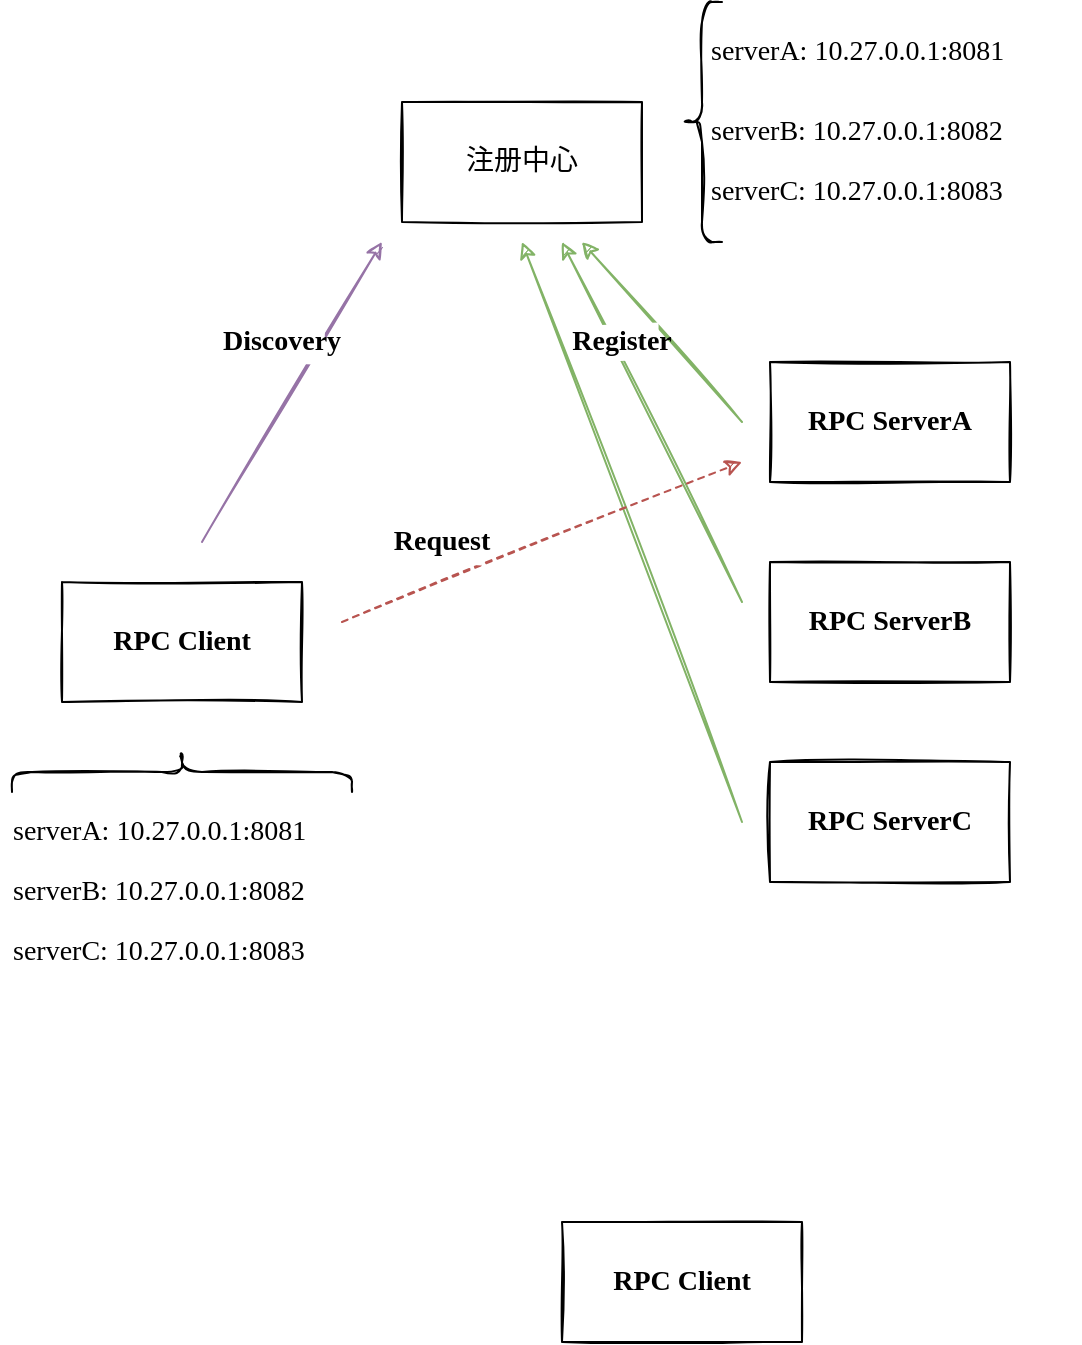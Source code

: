 <mxfile version="21.1.2" type="device" pages="4">
  <diagram id="s5wTTWJLYitXA7IbNfYk" name="一致性Hash算法">
    <mxGraphModel dx="1436" dy="1014" grid="1" gridSize="10" guides="1" tooltips="1" connect="1" arrows="1" fold="1" page="0" pageScale="1" pageWidth="827" pageHeight="1169" math="0" shadow="0">
      <root>
        <mxCell id="0" />
        <mxCell id="1" parent="0" />
        <mxCell id="4TPHWu0XupJq2mssM0uk-2" value="RPC Client" style="rounded=0;whiteSpace=wrap;html=1;sketch=1;fillColor=none;fontSize=14;fontStyle=1;fontFamily=Comic Sans MS;" parent="1" vertex="1">
          <mxGeometry y="280" width="120" height="60" as="geometry" />
        </mxCell>
        <mxCell id="4TPHWu0XupJq2mssM0uk-3" value="RPC ServerA" style="rounded=0;whiteSpace=wrap;html=1;sketch=1;fillColor=none;fontSize=14;fontStyle=1;fontFamily=Comic Sans MS;" parent="1" vertex="1">
          <mxGeometry x="354" y="170" width="120" height="60" as="geometry" />
        </mxCell>
        <mxCell id="4TPHWu0XupJq2mssM0uk-4" value="RPC ServerB" style="rounded=0;whiteSpace=wrap;html=1;sketch=1;fillColor=none;fontSize=14;fontStyle=1;fontFamily=Comic Sans MS;" parent="1" vertex="1">
          <mxGeometry x="354" y="270" width="120" height="60" as="geometry" />
        </mxCell>
        <mxCell id="4TPHWu0XupJq2mssM0uk-5" value="RPC ServerC" style="rounded=0;whiteSpace=wrap;html=1;sketch=1;fillColor=none;fontSize=14;fontStyle=1;fontFamily=Comic Sans MS;" parent="1" vertex="1">
          <mxGeometry x="354" y="370" width="120" height="60" as="geometry" />
        </mxCell>
        <mxCell id="4TPHWu0XupJq2mssM0uk-6" value="RPC Client" style="rounded=0;whiteSpace=wrap;html=1;sketch=1;fillColor=none;fontSize=14;fontStyle=1;fontFamily=Comic Sans MS;" parent="1" vertex="1">
          <mxGeometry x="250" y="600" width="120" height="60" as="geometry" />
        </mxCell>
        <mxCell id="4TPHWu0XupJq2mssM0uk-7" value="注册中心" style="rounded=0;whiteSpace=wrap;html=1;sketch=1;fontFamily=Comic Sans MS;fontSize=14;fillColor=none;" parent="1" vertex="1">
          <mxGeometry x="170" y="40" width="120" height="60" as="geometry" />
        </mxCell>
        <mxCell id="4TPHWu0XupJq2mssM0uk-8" value="" style="endArrow=classic;html=1;fontFamily=Comic Sans MS;fontSize=14;sketch=1;fillColor=#d5e8d4;strokeColor=#82b366;" parent="1" edge="1">
          <mxGeometry width="50" height="50" relative="1" as="geometry">
            <mxPoint x="340" y="200" as="sourcePoint" />
            <mxPoint x="260" y="110" as="targetPoint" />
          </mxGeometry>
        </mxCell>
        <mxCell id="4TPHWu0XupJq2mssM0uk-9" value="" style="endArrow=classic;html=1;fontFamily=Comic Sans MS;fontSize=14;sketch=1;fillColor=#d5e8d4;strokeColor=#82b366;" parent="1" edge="1">
          <mxGeometry width="50" height="50" relative="1" as="geometry">
            <mxPoint x="340" y="290" as="sourcePoint" />
            <mxPoint x="250" y="110" as="targetPoint" />
          </mxGeometry>
        </mxCell>
        <mxCell id="4TPHWu0XupJq2mssM0uk-10" value="" style="endArrow=classic;html=1;fontFamily=Comic Sans MS;fontSize=14;sketch=1;fillColor=#d5e8d4;strokeColor=#82b366;" parent="1" edge="1">
          <mxGeometry width="50" height="50" relative="1" as="geometry">
            <mxPoint x="340" y="400" as="sourcePoint" />
            <mxPoint x="230" y="110" as="targetPoint" />
          </mxGeometry>
        </mxCell>
        <mxCell id="4TPHWu0XupJq2mssM0uk-13" value="Register" style="text;html=1;strokeColor=none;align=center;verticalAlign=middle;whiteSpace=wrap;rounded=0;sketch=1;fontFamily=Comic Sans MS;fontSize=14;fontStyle=1;fillColor=#ffffff;" parent="1" vertex="1">
          <mxGeometry x="260" y="150" width="40" height="20" as="geometry" />
        </mxCell>
        <mxCell id="4TPHWu0XupJq2mssM0uk-15" value="" style="shape=curlyBracket;whiteSpace=wrap;html=1;rounded=1;sketch=1;fontFamily=Comic Sans MS;fontSize=14;fillColor=#ffffff;" parent="1" vertex="1">
          <mxGeometry x="310" y="-10" width="20" height="120" as="geometry" />
        </mxCell>
        <mxCell id="4TPHWu0XupJq2mssM0uk-16" value="&amp;nbsp;serverA: 10.27.0.0.1:8081" style="text;html=1;align=left;verticalAlign=top;resizable=0;points=[];autosize=1;strokeColor=none;fontSize=14;fontFamily=Comic Sans MS;sketch=1;" parent="1" vertex="1">
          <mxGeometry x="319" width="190" height="20" as="geometry" />
        </mxCell>
        <mxCell id="4TPHWu0XupJq2mssM0uk-17" value="&amp;nbsp;serverB: 10.27.0.0.1:8082" style="text;html=1;align=left;verticalAlign=top;resizable=0;points=[];autosize=1;strokeColor=none;fontSize=14;fontFamily=Comic Sans MS;sketch=1;" parent="1" vertex="1">
          <mxGeometry x="319" y="40" width="190" height="20" as="geometry" />
        </mxCell>
        <mxCell id="4TPHWu0XupJq2mssM0uk-18" value="&amp;nbsp;serverC: 10.27.0.0.1:8083" style="text;html=1;align=left;verticalAlign=top;resizable=0;points=[];autosize=1;strokeColor=none;fontSize=14;fontFamily=Comic Sans MS;sketch=1;" parent="1" vertex="1">
          <mxGeometry x="319" y="70" width="190" height="20" as="geometry" />
        </mxCell>
        <mxCell id="4TPHWu0XupJq2mssM0uk-19" value="" style="endArrow=classic;html=1;fontFamily=Comic Sans MS;fontSize=14;fillColor=#e1d5e7;strokeColor=#9673a6;sketch=1;" parent="1" edge="1">
          <mxGeometry width="50" height="50" relative="1" as="geometry">
            <mxPoint x="70" y="260" as="sourcePoint" />
            <mxPoint x="160" y="110" as="targetPoint" />
          </mxGeometry>
        </mxCell>
        <mxCell id="4TPHWu0XupJq2mssM0uk-20" value="Discovery" style="text;html=1;strokeColor=none;align=center;verticalAlign=middle;whiteSpace=wrap;rounded=0;sketch=1;fontFamily=Comic Sans MS;fontSize=14;fontStyle=1;fillColor=#ffffff;" parent="1" vertex="1">
          <mxGeometry x="90" y="150" width="40" height="20" as="geometry" />
        </mxCell>
        <mxCell id="4TPHWu0XupJq2mssM0uk-23" value="" style="shape=curlyBracket;whiteSpace=wrap;html=1;rounded=1;sketch=1;fontFamily=Comic Sans MS;fontSize=14;fillColor=#ffffff;rotation=90;" parent="1" vertex="1">
          <mxGeometry x="50" y="290" width="20" height="170" as="geometry" />
        </mxCell>
        <mxCell id="4TPHWu0XupJq2mssM0uk-24" value="&amp;nbsp;serverA: 10.27.0.0.1:8081" style="text;html=1;align=left;verticalAlign=top;resizable=0;points=[];autosize=1;strokeColor=none;fontSize=14;fontFamily=Comic Sans MS;sketch=1;" parent="1" vertex="1">
          <mxGeometry x="-30.5" y="390" width="190" height="20" as="geometry" />
        </mxCell>
        <mxCell id="4TPHWu0XupJq2mssM0uk-25" value="&amp;nbsp;serverB: 10.27.0.0.1:8082" style="text;html=1;align=left;verticalAlign=top;resizable=0;points=[];autosize=1;strokeColor=none;fontSize=14;fontFamily=Comic Sans MS;sketch=1;" parent="1" vertex="1">
          <mxGeometry x="-30.5" y="420" width="190" height="20" as="geometry" />
        </mxCell>
        <mxCell id="4TPHWu0XupJq2mssM0uk-26" value="&amp;nbsp;serverC: 10.27.0.0.1:8083" style="text;html=1;align=left;verticalAlign=top;resizable=0;points=[];autosize=1;strokeColor=none;fontSize=14;fontFamily=Comic Sans MS;sketch=1;" parent="1" vertex="1">
          <mxGeometry x="-30.5" y="450" width="190" height="20" as="geometry" />
        </mxCell>
        <mxCell id="4TPHWu0XupJq2mssM0uk-27" value="" style="endArrow=classic;html=1;fontFamily=Comic Sans MS;fontSize=14;dashed=1;fillColor=#f8cecc;strokeColor=#b85450;sketch=1;" parent="1" edge="1">
          <mxGeometry width="50" height="50" relative="1" as="geometry">
            <mxPoint x="140" y="300" as="sourcePoint" />
            <mxPoint x="340" y="220" as="targetPoint" />
          </mxGeometry>
        </mxCell>
        <mxCell id="4TPHWu0XupJq2mssM0uk-28" value="Request" style="text;html=1;strokeColor=none;align=center;verticalAlign=middle;whiteSpace=wrap;rounded=0;sketch=1;fontFamily=Comic Sans MS;fontSize=14;fontStyle=1;fillColor=#ffffff;" parent="1" vertex="1">
          <mxGeometry x="170" y="250" width="40" height="20" as="geometry" />
        </mxCell>
      </root>
    </mxGraphModel>
  </diagram>
  <diagram id="Vm0BRrbrVbk9sqBfUkfK" name="回溯算法">
    <mxGraphModel dx="1754" dy="617" grid="1" gridSize="10" guides="1" tooltips="1" connect="1" arrows="1" fold="1" page="0" pageScale="1" pageWidth="827" pageHeight="1169" math="0" shadow="0">
      <root>
        <mxCell id="Fx8AcTWjBRjXCYZfyICd-0" />
        <mxCell id="Fx8AcTWjBRjXCYZfyICd-1" parent="Fx8AcTWjBRjXCYZfyICd-0" />
        <mxCell id="Fx8AcTWjBRjXCYZfyICd-2" value="在[1,2,3,4]中选出2个数" style="rounded=1;whiteSpace=wrap;html=1;fontFamily=Comic Sans MS;fillColor=#dae8fc;strokeColor=#6c8ebf;sketch=1;curveFitting=1;jiggle=2;" parent="Fx8AcTWjBRjXCYZfyICd-1" vertex="1">
          <mxGeometry x="250" y="60" width="180" height="50" as="geometry" />
        </mxCell>
        <mxCell id="Fx8AcTWjBRjXCYZfyICd-3" value="在[2,3,4]中选出1个数" style="rounded=1;whiteSpace=wrap;html=1;fontFamily=Comic Sans MS;fillColor=#dae8fc;strokeColor=#6c8ebf;sketch=1;curveFitting=1;jiggle=2;" parent="Fx8AcTWjBRjXCYZfyICd-1" vertex="1">
          <mxGeometry x="-40" y="210" width="160" height="40" as="geometry" />
        </mxCell>
        <mxCell id="Fx8AcTWjBRjXCYZfyICd-4" value="在[3,4]中选出1个数" style="rounded=1;whiteSpace=wrap;html=1;fontFamily=Comic Sans MS;fillColor=#dae8fc;strokeColor=#6c8ebf;sketch=1;curveFitting=1;jiggle=2;" parent="Fx8AcTWjBRjXCYZfyICd-1" vertex="1">
          <mxGeometry x="155" y="210" width="150" height="40" as="geometry" />
        </mxCell>
        <mxCell id="Fx8AcTWjBRjXCYZfyICd-5" value="在[4]中选出1个数" style="rounded=1;whiteSpace=wrap;html=1;fontFamily=Comic Sans MS;fillColor=#dae8fc;strokeColor=#6c8ebf;sketch=1;curveFitting=1;jiggle=2;" parent="Fx8AcTWjBRjXCYZfyICd-1" vertex="1">
          <mxGeometry x="340" y="210" width="150" height="40" as="geometry" />
        </mxCell>
        <mxCell id="Fx8AcTWjBRjXCYZfyICd-6" value="在[ ]中选出1个数" style="rounded=1;whiteSpace=wrap;html=1;fontFamily=Comic Sans MS;fillColor=#f8cecc;strokeColor=#b85450;sketch=1;curveFitting=1;jiggle=2;" parent="Fx8AcTWjBRjXCYZfyICd-1" vertex="1">
          <mxGeometry x="530" y="210" width="150" height="40" as="geometry" />
        </mxCell>
        <mxCell id="Fx8AcTWjBRjXCYZfyICd-7" value="" style="endArrow=classic;html=1;rounded=1;fontFamily=Comic Sans MS;sketch=1;curveFitting=1;jiggle=2;" parent="Fx8AcTWjBRjXCYZfyICd-1" edge="1">
          <mxGeometry width="50" height="50" relative="1" as="geometry">
            <mxPoint x="280" y="120" as="sourcePoint" />
            <mxPoint x="50" y="190" as="targetPoint" />
          </mxGeometry>
        </mxCell>
        <mxCell id="Fx8AcTWjBRjXCYZfyICd-12" value="&lt;font style=&quot;font-size: 13px&quot;&gt;选1&lt;/font&gt;" style="edgeLabel;html=1;align=center;verticalAlign=middle;resizable=0;points=[];fontFamily=Comic Sans MS;rounded=1;sketch=1;curveFitting=1;jiggle=2;" parent="Fx8AcTWjBRjXCYZfyICd-7" vertex="1" connectable="0">
          <mxGeometry x="-0.042" y="-3" relative="1" as="geometry">
            <mxPoint as="offset" />
          </mxGeometry>
        </mxCell>
        <mxCell id="Fx8AcTWjBRjXCYZfyICd-8" value="选2" style="endArrow=classic;html=1;rounded=1;fontFamily=Comic Sans MS;sketch=1;curveFitting=1;jiggle=2;" parent="Fx8AcTWjBRjXCYZfyICd-1" edge="1">
          <mxGeometry width="50" height="50" relative="1" as="geometry">
            <mxPoint x="310" y="120" as="sourcePoint" />
            <mxPoint x="230" y="190" as="targetPoint" />
          </mxGeometry>
        </mxCell>
        <mxCell id="Fx8AcTWjBRjXCYZfyICd-9" value="选3" style="endArrow=classic;html=1;rounded=1;fontFamily=Comic Sans MS;sketch=1;curveFitting=1;jiggle=2;" parent="Fx8AcTWjBRjXCYZfyICd-1" edge="1">
          <mxGeometry width="50" height="50" relative="1" as="geometry">
            <mxPoint x="340" y="120" as="sourcePoint" />
            <mxPoint x="400" y="190" as="targetPoint" />
          </mxGeometry>
        </mxCell>
        <mxCell id="Fx8AcTWjBRjXCYZfyICd-10" value="选4" style="endArrow=classic;html=1;rounded=1;fontFamily=Comic Sans MS;sketch=1;curveFitting=1;jiggle=2;" parent="Fx8AcTWjBRjXCYZfyICd-1" edge="1">
          <mxGeometry width="50" height="50" relative="1" as="geometry">
            <mxPoint x="400" y="120" as="sourcePoint" />
            <mxPoint x="600" y="190" as="targetPoint" />
          </mxGeometry>
        </mxCell>
        <mxCell id="8ze1uiLqLk5AAsLxPwFP-1" value="[1,2]" style="rounded=1;whiteSpace=wrap;html=1;fontFamily=Comic Sans MS;fillColor=#d5e8d4;strokeColor=#82b366;sketch=1;curveFitting=1;jiggle=2;" parent="Fx8AcTWjBRjXCYZfyICd-1" vertex="1">
          <mxGeometry x="-45" y="320" width="50" height="40" as="geometry" />
        </mxCell>
        <mxCell id="8ze1uiLqLk5AAsLxPwFP-2" value="[1,3]" style="rounded=1;whiteSpace=wrap;html=1;fontFamily=Comic Sans MS;fillColor=#d5e8d4;strokeColor=#82b366;sketch=1;curveFitting=1;jiggle=2;" parent="Fx8AcTWjBRjXCYZfyICd-1" vertex="1">
          <mxGeometry x="15" y="320" width="50" height="40" as="geometry" />
        </mxCell>
        <mxCell id="8ze1uiLqLk5AAsLxPwFP-3" value="[1,4]" style="rounded=1;whiteSpace=wrap;html=1;fontFamily=Comic Sans MS;fillColor=#d5e8d4;strokeColor=#82b366;sketch=1;curveFitting=1;jiggle=2;" parent="Fx8AcTWjBRjXCYZfyICd-1" vertex="1">
          <mxGeometry x="75" y="320" width="50" height="40" as="geometry" />
        </mxCell>
        <mxCell id="8ze1uiLqLk5AAsLxPwFP-5" value="[2,4]" style="rounded=1;whiteSpace=wrap;html=1;fontFamily=Comic Sans MS;fillColor=#d5e8d4;strokeColor=#82b366;sketch=1;curveFitting=1;jiggle=2;" parent="Fx8AcTWjBRjXCYZfyICd-1" vertex="1">
          <mxGeometry x="180" y="320" width="50" height="40" as="geometry" />
        </mxCell>
        <mxCell id="8ze1uiLqLk5AAsLxPwFP-6" value="[2,4]" style="rounded=1;whiteSpace=wrap;html=1;fontFamily=Comic Sans MS;fillColor=#d5e8d4;strokeColor=#82b366;sketch=1;curveFitting=1;jiggle=2;" parent="Fx8AcTWjBRjXCYZfyICd-1" vertex="1">
          <mxGeometry x="250" y="320" width="50" height="40" as="geometry" />
        </mxCell>
        <mxCell id="8ze1uiLqLk5AAsLxPwFP-7" value="[3,4]" style="rounded=1;whiteSpace=wrap;html=1;fontFamily=Comic Sans MS;fillColor=#d5e8d4;strokeColor=#82b366;sketch=1;curveFitting=1;jiggle=2;" parent="Fx8AcTWjBRjXCYZfyICd-1" vertex="1">
          <mxGeometry x="390" y="320" width="50" height="40" as="geometry" />
        </mxCell>
        <mxCell id="8ze1uiLqLk5AAsLxPwFP-9" value="选2" style="endArrow=classic;html=1;rounded=1;fontFamily=Comic Sans MS;sketch=1;curveFitting=1;jiggle=2;" parent="Fx8AcTWjBRjXCYZfyICd-1" edge="1">
          <mxGeometry width="50" height="50" relative="1" as="geometry">
            <mxPoint x="-10" y="257" as="sourcePoint" />
            <mxPoint x="-20" y="310" as="targetPoint" />
          </mxGeometry>
        </mxCell>
        <mxCell id="8ze1uiLqLk5AAsLxPwFP-10" value="" style="endArrow=classic;html=1;rounded=1;fontFamily=Comic Sans MS;sketch=1;curveFitting=1;jiggle=2;" parent="Fx8AcTWjBRjXCYZfyICd-1" edge="1">
          <mxGeometry width="50" height="50" relative="1" as="geometry">
            <mxPoint x="40" y="260" as="sourcePoint" />
            <mxPoint x="40" y="310" as="targetPoint" />
          </mxGeometry>
        </mxCell>
        <mxCell id="8ze1uiLqLk5AAsLxPwFP-15" value="选3" style="edgeLabel;html=1;align=center;verticalAlign=middle;resizable=0;points=[];fontFamily=Comic Sans MS;rounded=1;sketch=1;curveFitting=1;jiggle=2;" parent="8ze1uiLqLk5AAsLxPwFP-10" vertex="1" connectable="0">
          <mxGeometry x="-0.275" y="-4" relative="1" as="geometry">
            <mxPoint as="offset" />
          </mxGeometry>
        </mxCell>
        <mxCell id="8ze1uiLqLk5AAsLxPwFP-11" value="选4" style="endArrow=classic;html=1;rounded=1;fontFamily=Comic Sans MS;sketch=1;curveFitting=1;jiggle=2;" parent="Fx8AcTWjBRjXCYZfyICd-1" edge="1">
          <mxGeometry width="50" height="50" relative="1" as="geometry">
            <mxPoint x="90" y="260" as="sourcePoint" />
            <mxPoint x="100" y="310" as="targetPoint" />
          </mxGeometry>
        </mxCell>
        <mxCell id="8ze1uiLqLk5AAsLxPwFP-12" value="" style="endArrow=classic;html=1;rounded=1;fontFamily=Comic Sans MS;sketch=1;curveFitting=1;jiggle=2;" parent="Fx8AcTWjBRjXCYZfyICd-1" edge="1">
          <mxGeometry x="-1" y="160" width="50" height="50" relative="1" as="geometry">
            <mxPoint x="206.5" y="257" as="sourcePoint" />
            <mxPoint x="207" y="310" as="targetPoint" />
            <mxPoint as="offset" />
          </mxGeometry>
        </mxCell>
        <mxCell id="8ze1uiLqLk5AAsLxPwFP-17" value="选3" style="edgeLabel;html=1;align=center;verticalAlign=middle;resizable=0;points=[];fontFamily=Comic Sans MS;rounded=1;sketch=1;curveFitting=1;jiggle=2;" parent="8ze1uiLqLk5AAsLxPwFP-12" vertex="1" connectable="0">
          <mxGeometry x="-0.025" relative="1" as="geometry">
            <mxPoint as="offset" />
          </mxGeometry>
        </mxCell>
        <mxCell id="8ze1uiLqLk5AAsLxPwFP-13" value="" style="endArrow=classic;html=1;rounded=1;fontFamily=Comic Sans MS;sketch=1;curveFitting=1;jiggle=2;" parent="Fx8AcTWjBRjXCYZfyICd-1" edge="1">
          <mxGeometry x="-1" y="160" width="50" height="50" relative="1" as="geometry">
            <mxPoint x="271.5" y="256" as="sourcePoint" />
            <mxPoint x="272" y="310" as="targetPoint" />
            <mxPoint as="offset" />
          </mxGeometry>
        </mxCell>
        <mxCell id="8ze1uiLqLk5AAsLxPwFP-16" value="选4" style="edgeLabel;html=1;align=center;verticalAlign=middle;resizable=0;points=[];fontFamily=Comic Sans MS;rounded=1;sketch=1;curveFitting=1;jiggle=2;" parent="8ze1uiLqLk5AAsLxPwFP-13" vertex="1" connectable="0">
          <mxGeometry x="-0.125" y="-1" relative="1" as="geometry">
            <mxPoint as="offset" />
          </mxGeometry>
        </mxCell>
        <mxCell id="8ze1uiLqLk5AAsLxPwFP-14" value="" style="endArrow=classic;html=1;rounded=1;fontFamily=Comic Sans MS;sketch=1;curveFitting=1;jiggle=2;" parent="Fx8AcTWjBRjXCYZfyICd-1" edge="1">
          <mxGeometry x="-1" y="160" width="50" height="50" relative="1" as="geometry">
            <mxPoint x="414" y="258" as="sourcePoint" />
            <mxPoint x="414" y="310" as="targetPoint" />
            <mxPoint as="offset" />
          </mxGeometry>
        </mxCell>
        <mxCell id="8ze1uiLqLk5AAsLxPwFP-18" value="选4" style="edgeLabel;html=1;align=center;verticalAlign=middle;resizable=0;points=[];fontFamily=Comic Sans MS;rounded=1;sketch=1;curveFitting=1;jiggle=2;" parent="8ze1uiLqLk5AAsLxPwFP-14" vertex="1" connectable="0">
          <mxGeometry x="-0.325" relative="1" as="geometry">
            <mxPoint as="offset" />
          </mxGeometry>
        </mxCell>
        <mxCell id="8ze1uiLqLk5AAsLxPwFP-19" value="每个叶子节点，是一个满足条件的组合" style="text;html=1;align=center;verticalAlign=middle;resizable=0;points=[];autosize=1;strokeColor=none;fillColor=none;fontFamily=Comic Sans MS;rounded=1;sketch=1;curveFitting=1;jiggle=2;" parent="Fx8AcTWjBRjXCYZfyICd-1" vertex="1">
          <mxGeometry x="-60" y="380" width="230" height="30" as="geometry" />
        </mxCell>
        <mxCell id="glZpCBw8CHZCENJsl0Nt-0" value="在[1,2,3,4,5]中选出3个数" style="rounded=1;whiteSpace=wrap;html=1;fontFamily=Comic Sans MS;fillColor=#dae8fc;strokeColor=#6c8ebf;sketch=1;curveFitting=1;jiggle=2;" vertex="1" parent="Fx8AcTWjBRjXCYZfyICd-1">
          <mxGeometry x="250" y="590" width="180" height="50" as="geometry" />
        </mxCell>
        <mxCell id="glZpCBw8CHZCENJsl0Nt-1" value="在[2,3,4,5]中选出2个数" style="rounded=1;whiteSpace=wrap;html=1;fontFamily=Comic Sans MS;fillColor=#dae8fc;strokeColor=#6c8ebf;sketch=1;curveFitting=1;jiggle=2;" vertex="1" parent="Fx8AcTWjBRjXCYZfyICd-1">
          <mxGeometry x="-280" y="720" width="180" height="50" as="geometry" />
        </mxCell>
        <mxCell id="glZpCBw8CHZCENJsl0Nt-2" value="选1" style="endArrow=classic;html=1;rounded=0;sketch=1;curveFitting=1;jiggle=2;" edge="1" parent="Fx8AcTWjBRjXCYZfyICd-1">
          <mxGeometry width="50" height="50" relative="1" as="geometry">
            <mxPoint x="280" y="650" as="sourcePoint" />
            <mxPoint x="-160" y="710" as="targetPoint" />
          </mxGeometry>
        </mxCell>
        <mxCell id="glZpCBw8CHZCENJsl0Nt-3" value="在[3,4,5]中选出2个数" style="rounded=1;whiteSpace=wrap;html=1;fontFamily=Comic Sans MS;fillColor=#dae8fc;strokeColor=#6c8ebf;sketch=1;curveFitting=1;jiggle=2;" vertex="1" parent="Fx8AcTWjBRjXCYZfyICd-1">
          <mxGeometry x="120" y="720" width="125" height="50" as="geometry" />
        </mxCell>
        <mxCell id="glZpCBw8CHZCENJsl0Nt-4" value="选2" style="endArrow=classic;html=1;rounded=0;sketch=1;curveFitting=1;jiggle=2;" edge="1" parent="Fx8AcTWjBRjXCYZfyICd-1">
          <mxGeometry width="50" height="50" relative="1" as="geometry">
            <mxPoint x="290" y="660" as="sourcePoint" />
            <mxPoint x="210" y="710" as="targetPoint" />
          </mxGeometry>
        </mxCell>
        <mxCell id="glZpCBw8CHZCENJsl0Nt-5" value="在[4,5]中选出2个数" style="rounded=1;whiteSpace=wrap;html=1;fontFamily=Comic Sans MS;fillColor=#dae8fc;strokeColor=#6c8ebf;sketch=1;curveFitting=1;jiggle=2;" vertex="1" parent="Fx8AcTWjBRjXCYZfyICd-1">
          <mxGeometry x="300" y="720" width="140" height="50" as="geometry" />
        </mxCell>
        <mxCell id="glZpCBw8CHZCENJsl0Nt-6" value="在[3,4,5]中选出1个数" style="rounded=1;whiteSpace=wrap;html=1;fontFamily=Comic Sans MS;fillColor=#dae8fc;strokeColor=#6c8ebf;sketch=1;curveFitting=1;jiggle=2;" vertex="1" parent="Fx8AcTWjBRjXCYZfyICd-1">
          <mxGeometry x="-530" y="860" width="130" height="50" as="geometry" />
        </mxCell>
        <mxCell id="glZpCBw8CHZCENJsl0Nt-7" value="选2" style="endArrow=classic;html=1;rounded=0;sketch=1;curveFitting=1;jiggle=2;" edge="1" parent="Fx8AcTWjBRjXCYZfyICd-1">
          <mxGeometry width="50" height="50" relative="1" as="geometry">
            <mxPoint x="-270" y="780" as="sourcePoint" />
            <mxPoint x="-460" y="850" as="targetPoint" />
          </mxGeometry>
        </mxCell>
        <mxCell id="glZpCBw8CHZCENJsl0Nt-8" value="在[4,5]中选出1个数" style="rounded=1;whiteSpace=wrap;html=1;fontFamily=Comic Sans MS;fillColor=#dae8fc;strokeColor=#6c8ebf;sketch=1;curveFitting=1;jiggle=2;" vertex="1" parent="Fx8AcTWjBRjXCYZfyICd-1">
          <mxGeometry x="-380" y="860" width="110" height="50" as="geometry" />
        </mxCell>
        <mxCell id="glZpCBw8CHZCENJsl0Nt-9" value="选3" style="endArrow=classic;html=1;rounded=0;sketch=1;curveFitting=1;jiggle=2;" edge="1" parent="Fx8AcTWjBRjXCYZfyICd-1">
          <mxGeometry width="50" height="50" relative="1" as="geometry">
            <mxPoint x="-230" y="780" as="sourcePoint" />
            <mxPoint x="-330" y="850" as="targetPoint" />
          </mxGeometry>
        </mxCell>
        <mxCell id="glZpCBw8CHZCENJsl0Nt-10" value="在[4,5]中选出1个数" style="rounded=1;whiteSpace=wrap;html=1;fontFamily=Comic Sans MS;fillColor=#dae8fc;strokeColor=#6c8ebf;sketch=1;curveFitting=1;jiggle=2;" vertex="1" parent="Fx8AcTWjBRjXCYZfyICd-1">
          <mxGeometry x="-250" y="860" width="110" height="50" as="geometry" />
        </mxCell>
        <mxCell id="glZpCBw8CHZCENJsl0Nt-11" value="在[]中取出1个数" style="rounded=1;whiteSpace=wrap;html=1;fontFamily=Comic Sans MS;fillColor=#f8cecc;strokeColor=#b85450;sketch=1;curveFitting=1;jiggle=2;" vertex="1" parent="Fx8AcTWjBRjXCYZfyICd-1">
          <mxGeometry x="-120" y="860" width="110" height="50" as="geometry" />
        </mxCell>
        <mxCell id="glZpCBw8CHZCENJsl0Nt-13" value="选4" style="endArrow=classic;html=1;rounded=0;sketch=1;curveFitting=1;jiggle=2;" edge="1" parent="Fx8AcTWjBRjXCYZfyICd-1">
          <mxGeometry width="50" height="50" relative="1" as="geometry">
            <mxPoint x="-210" y="780" as="sourcePoint" />
            <mxPoint x="-210" y="850" as="targetPoint" />
          </mxGeometry>
        </mxCell>
        <mxCell id="glZpCBw8CHZCENJsl0Nt-14" value="选5" style="endArrow=classic;html=1;rounded=0;sketch=1;curveFitting=1;jiggle=2;" edge="1" parent="Fx8AcTWjBRjXCYZfyICd-1">
          <mxGeometry width="50" height="50" relative="1" as="geometry">
            <mxPoint x="-170" y="780" as="sourcePoint" />
            <mxPoint x="-70" y="850" as="targetPoint" />
          </mxGeometry>
        </mxCell>
        <mxCell id="glZpCBw8CHZCENJsl0Nt-16" value="[1,2,3]" style="rounded=1;whiteSpace=wrap;html=1;fontFamily=Comic Sans MS;fillColor=#d5e8d4;strokeColor=#82b366;sketch=1;curveFitting=1;jiggle=2;" vertex="1" parent="Fx8AcTWjBRjXCYZfyICd-1">
          <mxGeometry x="-570" y="990" width="50" height="40" as="geometry" />
        </mxCell>
        <mxCell id="glZpCBw8CHZCENJsl0Nt-17" value="[1,2,4]" style="rounded=1;whiteSpace=wrap;html=1;fontFamily=Comic Sans MS;fillColor=#d5e8d4;strokeColor=#82b366;sketch=1;curveFitting=1;jiggle=2;" vertex="1" parent="Fx8AcTWjBRjXCYZfyICd-1">
          <mxGeometry x="-500" y="990" width="50" height="40" as="geometry" />
        </mxCell>
        <mxCell id="glZpCBw8CHZCENJsl0Nt-18" value="[1,2,5]" style="rounded=1;whiteSpace=wrap;html=1;fontFamily=Comic Sans MS;fillColor=#d5e8d4;strokeColor=#82b366;sketch=1;curveFitting=1;jiggle=2;" vertex="1" parent="Fx8AcTWjBRjXCYZfyICd-1">
          <mxGeometry x="-430" y="990" width="50" height="40" as="geometry" />
        </mxCell>
        <mxCell id="glZpCBw8CHZCENJsl0Nt-19" value="" style="endArrow=classic;html=1;rounded=0;sketch=1;curveFitting=1;jiggle=2;" edge="1" parent="Fx8AcTWjBRjXCYZfyICd-1">
          <mxGeometry x="-1" y="122" width="50" height="50" relative="1" as="geometry">
            <mxPoint x="-500" y="920" as="sourcePoint" />
            <mxPoint x="-530" y="980" as="targetPoint" />
            <mxPoint x="11" y="-75" as="offset" />
          </mxGeometry>
        </mxCell>
        <mxCell id="glZpCBw8CHZCENJsl0Nt-22" value="选3" style="edgeLabel;html=1;align=center;verticalAlign=middle;resizable=0;points=[];sketch=1;curveFitting=1;jiggle=2;" vertex="1" connectable="0" parent="glZpCBw8CHZCENJsl0Nt-19">
          <mxGeometry x="-0.38" y="1" relative="1" as="geometry">
            <mxPoint as="offset" />
          </mxGeometry>
        </mxCell>
        <mxCell id="glZpCBw8CHZCENJsl0Nt-20" value="" style="endArrow=classic;html=1;rounded=0;sketch=1;curveFitting=1;jiggle=2;" edge="1" parent="Fx8AcTWjBRjXCYZfyICd-1">
          <mxGeometry x="-1" y="122" width="50" height="50" relative="1" as="geometry">
            <mxPoint x="-480" y="920" as="sourcePoint" />
            <mxPoint x="-480" y="980" as="targetPoint" />
            <mxPoint x="11" y="-75" as="offset" />
          </mxGeometry>
        </mxCell>
        <mxCell id="glZpCBw8CHZCENJsl0Nt-23" value="选4" style="edgeLabel;html=1;align=center;verticalAlign=middle;resizable=0;points=[];sketch=1;curveFitting=1;jiggle=2;" vertex="1" connectable="0" parent="glZpCBw8CHZCENJsl0Nt-20">
          <mxGeometry x="-0.3" y="1" relative="1" as="geometry">
            <mxPoint as="offset" />
          </mxGeometry>
        </mxCell>
        <mxCell id="glZpCBw8CHZCENJsl0Nt-21" value="" style="endArrow=classic;html=1;rounded=0;sketch=1;curveFitting=1;jiggle=2;" edge="1" parent="Fx8AcTWjBRjXCYZfyICd-1">
          <mxGeometry x="-1" y="122" width="50" height="50" relative="1" as="geometry">
            <mxPoint x="-430" y="920" as="sourcePoint" />
            <mxPoint x="-410" y="980" as="targetPoint" />
            <mxPoint x="11" y="-75" as="offset" />
          </mxGeometry>
        </mxCell>
        <mxCell id="glZpCBw8CHZCENJsl0Nt-24" value="选5" style="edgeLabel;html=1;align=center;verticalAlign=middle;resizable=0;points=[];sketch=1;curveFitting=1;jiggle=2;" vertex="1" connectable="0" parent="glZpCBw8CHZCENJsl0Nt-21">
          <mxGeometry x="-0.215" y="-1" relative="1" as="geometry">
            <mxPoint as="offset" />
          </mxGeometry>
        </mxCell>
        <mxCell id="glZpCBw8CHZCENJsl0Nt-25" value="选3" style="endArrow=classic;html=1;rounded=0;sketch=1;curveFitting=1;jiggle=2;" edge="1" parent="Fx8AcTWjBRjXCYZfyICd-1">
          <mxGeometry width="50" height="50" relative="1" as="geometry">
            <mxPoint x="360" y="650" as="sourcePoint" />
            <mxPoint x="380" y="710" as="targetPoint" />
          </mxGeometry>
        </mxCell>
        <mxCell id="glZpCBw8CHZCENJsl0Nt-26" value="" style="shape=flexArrow;endArrow=classic;html=1;rounded=0;sketch=1;curveFitting=1;jiggle=2;" edge="1" parent="Fx8AcTWjBRjXCYZfyICd-1">
          <mxGeometry width="50" height="50" relative="1" as="geometry">
            <mxPoint x="100" y="820" as="sourcePoint" />
            <mxPoint x="5" y="820" as="targetPoint" />
          </mxGeometry>
        </mxCell>
        <mxCell id="glZpCBw8CHZCENJsl0Nt-27" value="与左侧一样，依次展开" style="text;html=1;align=center;verticalAlign=middle;resizable=0;points=[];autosize=1;strokeColor=none;fillColor=none;sketch=1;curveFitting=1;jiggle=2;" vertex="1" parent="Fx8AcTWjBRjXCYZfyICd-1">
          <mxGeometry x="110" y="805" width="140" height="30" as="geometry" />
        </mxCell>
        <mxCell id="glZpCBw8CHZCENJsl0Nt-28" value="在[5]中选出2个数" style="rounded=1;whiteSpace=wrap;html=1;fontFamily=Comic Sans MS;fillColor=#f8cecc;strokeColor=#b85450;sketch=1;curveFitting=1;jiggle=2;" vertex="1" parent="Fx8AcTWjBRjXCYZfyICd-1">
          <mxGeometry x="480" y="720" width="130" height="50" as="geometry" />
        </mxCell>
        <mxCell id="glZpCBw8CHZCENJsl0Nt-29" value="选4" style="endArrow=classic;html=1;rounded=0;sketch=1;curveFitting=1;jiggle=2;" edge="1" parent="Fx8AcTWjBRjXCYZfyICd-1">
          <mxGeometry width="50" height="50" relative="1" as="geometry">
            <mxPoint x="400" y="650" as="sourcePoint" />
            <mxPoint x="510" y="710" as="targetPoint" />
          </mxGeometry>
        </mxCell>
        <mxCell id="glZpCBw8CHZCENJsl0Nt-30" value="在[5]中选出2个数" style="rounded=1;whiteSpace=wrap;html=1;fontFamily=Comic Sans MS;fillColor=#f8cecc;strokeColor=#b85450;sketch=1;curveFitting=1;jiggle=2;" vertex="1" parent="Fx8AcTWjBRjXCYZfyICd-1">
          <mxGeometry x="650" y="720" width="120" height="50" as="geometry" />
        </mxCell>
        <mxCell id="glZpCBw8CHZCENJsl0Nt-31" value="选5" style="endArrow=classic;html=1;rounded=0;sketch=1;curveFitting=1;jiggle=2;" edge="1" parent="Fx8AcTWjBRjXCYZfyICd-1">
          <mxGeometry width="50" height="50" relative="1" as="geometry">
            <mxPoint x="440" y="640" as="sourcePoint" />
            <mxPoint x="710" y="710" as="targetPoint" />
          </mxGeometry>
        </mxCell>
      </root>
    </mxGraphModel>
  </diagram>
  <diagram id="m38jFjrNM0CW7vjy96t4" name="贪心算法">
    <mxGraphModel dx="1276" dy="614" grid="1" gridSize="10" guides="1" tooltips="1" connect="1" arrows="1" fold="1" page="1" pageScale="1" pageWidth="827" pageHeight="1169" math="0" shadow="0">
      <root>
        <mxCell id="0" />
        <mxCell id="1" parent="0" />
        <mxCell id="bBqmARfDxvNDyf1SCvP9-1" value="-2" style="rounded=0;whiteSpace=wrap;html=1;sketch=1;curveFitting=1;jiggle=2;fontFamily=Lucida Console;fontSize=13;" vertex="1" parent="1">
          <mxGeometry x="110" y="190" width="60" height="40" as="geometry" />
        </mxCell>
        <mxCell id="bBqmARfDxvNDyf1SCvP9-2" value="1" style="rounded=0;whiteSpace=wrap;html=1;sketch=1;curveFitting=1;jiggle=2;fontFamily=Lucida Console;fontSize=13;" vertex="1" parent="1">
          <mxGeometry x="170" y="190" width="60" height="40" as="geometry" />
        </mxCell>
        <mxCell id="bBqmARfDxvNDyf1SCvP9-3" value="-3" style="rounded=0;whiteSpace=wrap;html=1;sketch=1;curveFitting=1;jiggle=2;fontFamily=Lucida Console;fontSize=13;" vertex="1" parent="1">
          <mxGeometry x="230" y="190" width="60" height="40" as="geometry" />
        </mxCell>
        <mxCell id="bBqmARfDxvNDyf1SCvP9-4" value="4" style="rounded=0;whiteSpace=wrap;html=1;sketch=1;curveFitting=1;jiggle=2;fontFamily=Lucida Console;fontSize=13;" vertex="1" parent="1">
          <mxGeometry x="290" y="190" width="60" height="40" as="geometry" />
        </mxCell>
        <mxCell id="bBqmARfDxvNDyf1SCvP9-5" value="-1" style="rounded=0;whiteSpace=wrap;html=1;sketch=1;curveFitting=1;jiggle=2;fontFamily=Lucida Console;fontSize=13;" vertex="1" parent="1">
          <mxGeometry x="350" y="190" width="60" height="40" as="geometry" />
        </mxCell>
        <mxCell id="bBqmARfDxvNDyf1SCvP9-6" value="2" style="rounded=0;whiteSpace=wrap;html=1;sketch=1;curveFitting=1;jiggle=2;fontFamily=Lucida Console;fontSize=13;" vertex="1" parent="1">
          <mxGeometry x="410" y="190" width="60" height="40" as="geometry" />
        </mxCell>
        <mxCell id="bBqmARfDxvNDyf1SCvP9-7" value="1" style="rounded=0;whiteSpace=wrap;html=1;sketch=1;curveFitting=1;jiggle=2;fontFamily=Lucida Console;fontSize=13;" vertex="1" parent="1">
          <mxGeometry x="470" y="190" width="60" height="40" as="geometry" />
        </mxCell>
        <mxCell id="bBqmARfDxvNDyf1SCvP9-8" value="-5" style="rounded=0;whiteSpace=wrap;html=1;sketch=1;curveFitting=1;jiggle=2;fontFamily=Lucida Console;fontSize=13;" vertex="1" parent="1">
          <mxGeometry x="530" y="190" width="60" height="40" as="geometry" />
        </mxCell>
        <mxCell id="bBqmARfDxvNDyf1SCvP9-9" value="4" style="rounded=0;whiteSpace=wrap;html=1;sketch=1;curveFitting=1;jiggle=2;fontFamily=Lucida Console;fontSize=13;" vertex="1" parent="1">
          <mxGeometry x="590" y="190" width="60" height="40" as="geometry" />
        </mxCell>
        <mxCell id="bBqmARfDxvNDyf1SCvP9-10" value="" style="endArrow=classic;html=1;rounded=0;fontFamily=Lucida Console;fontSize=13;sketch=1;curveFitting=1;jiggle=2;" edge="1" parent="1">
          <mxGeometry width="50" height="50" relative="1" as="geometry">
            <mxPoint x="139.5" y="130" as="sourcePoint" />
            <mxPoint x="139.5" y="180" as="targetPoint" />
          </mxGeometry>
        </mxCell>
        <mxCell id="bBqmARfDxvNDyf1SCvP9-11" value="当遍历到下标&amp;nbsp; 0， 此时maxSum = -2 （&lt;b&gt;maxSum是连续下标求和的结果&lt;/b&gt;）&lt;br style=&quot;font-size: 13px;&quot;&gt;当遍历到下标&amp;nbsp; 1， 此时maxSum = -1&lt;br style=&quot;font-size: 13px;&quot;&gt;当遍历到下标&amp;nbsp; 2， 此时maxSum = -4&lt;br style=&quot;font-size: 13px;&quot;&gt;&lt;br style=&quot;font-size: 13px;&quot;&gt;固发现，若子集合只有下标 1时，此时maxSum = 1，那反而每次从小标0开始求和大。 此时需要用一个值&amp;nbsp;intervalSum 来继续 &lt;b&gt;某区间的最大值&lt;/b&gt;&lt;br style=&quot;font-size: 13px;&quot;&gt;&lt;br style=&quot;font-size: 13px;&quot;&gt;那么从头开始：&lt;br style=&quot;font-size: 13px;&quot;&gt;&lt;br style=&quot;font-size: 13px;&quot;&gt;当遍历到下标&amp;nbsp; 0， 此时maxSum = -2, nums[0] = -2, intervalSum = -2&lt;br style=&quot;border-color: var(--border-color); font-size: 13px;&quot;&gt;当遍历到下标&amp;nbsp; 1， 此时maxSum = -1, nums[1] = 1, intervalSum = 1，因maxSum=-1，明显小于nums[1]=1, 固当前[0~1]区间的最大值是1&lt;br style=&quot;border-color: var(--border-color); font-size: 13px;&quot;&gt;当遍历到下标&amp;nbsp; 2， 此时maxSum = -4, nums[2] = -3, intervalSum = 1，因maxSum=-4，并且当前nums[2] = -3 &amp;lt; 之前intervalSum, 那无法以下标2开始重新计算某区间，所以intervalSum仍然是1&lt;br style=&quot;font-size: 13px;&quot;&gt;&lt;br style=&quot;font-size: 13px;&quot;&gt;当遍历到下标&amp;nbsp; 3， 此时maxSum = 0, nums[3] = 4, 之前计算intervalSum = 1，因nums[3]&amp;gt;intervalSum，那表示用下标3作为新区间开头&lt;br style=&quot;font-size: 13px;&quot;&gt;&lt;br style=&quot;font-size: 13px;&quot;&gt;通过几次遍历，每轮都在计算以下几个值：&lt;span style=&quot;white-space: pre; font-size: 13px;&quot;&gt; &lt;/span&gt;&lt;br style=&quot;font-size: 13px;&quot;&gt;* 下标从0开始的maxSUm&lt;br style=&quot;font-size: 13px;&quot;&gt;* 某区间开始的intervalSum" style="text;html=1;strokeColor=#82b366;fillColor=#d5e8d4;align=left;verticalAlign=middle;whiteSpace=wrap;rounded=0;fontFamily=Lucida Console;fontSize=13;sketch=1;curveFitting=1;jiggle=2;" vertex="1" parent="1">
          <mxGeometry x="110" y="250" width="1169" height="310" as="geometry" />
        </mxCell>
      </root>
    </mxGraphModel>
  </diagram>
  <diagram id="USxQ490JJY1wWxj9T-ja" name="双指针">
    <mxGraphModel dx="1434" dy="844" grid="1" gridSize="10" guides="1" tooltips="1" connect="1" arrows="1" fold="1" page="1" pageScale="1" pageWidth="827" pageHeight="1169" math="0" shadow="0">
      <root>
        <mxCell id="0" />
        <mxCell id="1" parent="0" />
        <mxCell id="zpf1ofLOMKyZC2eaZzFo-9" value="" style="edgeStyle=orthogonalEdgeStyle;rounded=0;orthogonalLoop=1;jettySize=auto;html=1;sketch=1;curveFitting=1;jiggle=2;fontFamily=Lucida Console;fontSize=13;" edge="1" parent="1" source="zpf1ofLOMKyZC2eaZzFo-1" target="zpf1ofLOMKyZC2eaZzFo-2">
          <mxGeometry relative="1" as="geometry" />
        </mxCell>
        <mxCell id="zpf1ofLOMKyZC2eaZzFo-1" value="1" style="rounded=0;whiteSpace=wrap;html=1;sketch=1;curveFitting=1;jiggle=2;fontFamily=Lucida Console;fontSize=13;" vertex="1" parent="1">
          <mxGeometry x="90" y="220" width="50" height="40" as="geometry" />
        </mxCell>
        <mxCell id="zpf1ofLOMKyZC2eaZzFo-10" value="" style="edgeStyle=orthogonalEdgeStyle;rounded=0;orthogonalLoop=1;jettySize=auto;html=1;sketch=1;curveFitting=1;jiggle=2;fontFamily=Lucida Console;fontSize=13;" edge="1" parent="1" source="zpf1ofLOMKyZC2eaZzFo-2" target="zpf1ofLOMKyZC2eaZzFo-3">
          <mxGeometry relative="1" as="geometry" />
        </mxCell>
        <mxCell id="zpf1ofLOMKyZC2eaZzFo-2" value="2" style="rounded=0;whiteSpace=wrap;html=1;sketch=1;curveFitting=1;jiggle=2;fontFamily=Lucida Console;fontSize=13;" vertex="1" parent="1">
          <mxGeometry x="180" y="220" width="50" height="40" as="geometry" />
        </mxCell>
        <mxCell id="zpf1ofLOMKyZC2eaZzFo-11" value="" style="edgeStyle=orthogonalEdgeStyle;rounded=0;orthogonalLoop=1;jettySize=auto;html=1;sketch=1;curveFitting=1;jiggle=2;fontFamily=Lucida Console;fontSize=13;" edge="1" parent="1" source="zpf1ofLOMKyZC2eaZzFo-3" target="zpf1ofLOMKyZC2eaZzFo-4">
          <mxGeometry relative="1" as="geometry" />
        </mxCell>
        <mxCell id="zpf1ofLOMKyZC2eaZzFo-3" value="3" style="rounded=0;whiteSpace=wrap;html=1;sketch=1;curveFitting=1;jiggle=2;fontFamily=Lucida Console;fontSize=13;" vertex="1" parent="1">
          <mxGeometry x="270" y="220" width="50" height="40" as="geometry" />
        </mxCell>
        <mxCell id="zpf1ofLOMKyZC2eaZzFo-12" value="" style="edgeStyle=orthogonalEdgeStyle;rounded=0;orthogonalLoop=1;jettySize=auto;html=1;sketch=1;curveFitting=1;jiggle=2;fontFamily=Lucida Console;fontSize=13;" edge="1" parent="1" source="zpf1ofLOMKyZC2eaZzFo-4" target="zpf1ofLOMKyZC2eaZzFo-5">
          <mxGeometry relative="1" as="geometry" />
        </mxCell>
        <mxCell id="zpf1ofLOMKyZC2eaZzFo-4" value="4" style="rounded=0;whiteSpace=wrap;html=1;sketch=1;curveFitting=1;jiggle=2;fontFamily=Lucida Console;fontSize=13;fillColor=#f8cecc;strokeColor=#b85450;" vertex="1" parent="1">
          <mxGeometry x="364" y="220" width="50" height="40" as="geometry" />
        </mxCell>
        <mxCell id="zpf1ofLOMKyZC2eaZzFo-5" value="5" style="rounded=0;whiteSpace=wrap;html=1;sketch=1;curveFitting=1;jiggle=2;fontFamily=Lucida Console;fontSize=13;" vertex="1" parent="1">
          <mxGeometry x="460" y="220" width="50" height="40" as="geometry" />
        </mxCell>
        <mxCell id="zpf1ofLOMKyZC2eaZzFo-8" value="现在有一个链表，head指向头节点，现在求倒数第二个节点的子链表，那k=2" style="text;html=1;strokeColor=none;fillColor=none;align=center;verticalAlign=middle;whiteSpace=wrap;rounded=0;sketch=1;curveFitting=1;jiggle=2;fontFamily=Lucida Console;fontSize=13;" vertex="1" parent="1">
          <mxGeometry x="60" y="170" width="490" height="30" as="geometry" />
        </mxCell>
        <mxCell id="zpf1ofLOMKyZC2eaZzFo-14" value="" style="edgeStyle=orthogonalEdgeStyle;rounded=0;orthogonalLoop=1;jettySize=auto;html=1;sketch=1;curveFitting=1;jiggle=2;fontFamily=Lucida Console;fontSize=13;" edge="1" parent="1" source="zpf1ofLOMKyZC2eaZzFo-13" target="zpf1ofLOMKyZC2eaZzFo-1">
          <mxGeometry relative="1" as="geometry" />
        </mxCell>
        <mxCell id="zpf1ofLOMKyZC2eaZzFo-13" value="head" style="text;html=1;strokeColor=none;fillColor=none;align=center;verticalAlign=middle;whiteSpace=wrap;rounded=0;sketch=1;curveFitting=1;jiggle=2;fontFamily=Lucida Console;fontSize=13;" vertex="1" parent="1">
          <mxGeometry x="85" y="300" width="60" height="30" as="geometry" />
        </mxCell>
        <mxCell id="zpf1ofLOMKyZC2eaZzFo-15" value="双指针计算规则" style="text;html=1;strokeColor=none;fillColor=none;align=center;verticalAlign=middle;whiteSpace=wrap;rounded=0;fontFamily=Lucida Console;fontSize=13;fontStyle=1;sketch=1;curveFitting=1;jiggle=2;" vertex="1" parent="1">
          <mxGeometry x="75" y="350" width="105" height="30" as="geometry" />
        </mxCell>
        <mxCell id="zpf1ofLOMKyZC2eaZzFo-16" value="" style="edgeStyle=orthogonalEdgeStyle;rounded=0;orthogonalLoop=1;jettySize=auto;html=1;sketch=1;curveFitting=1;jiggle=2;fontFamily=Lucida Console;fontSize=13;" edge="1" parent="1" source="zpf1ofLOMKyZC2eaZzFo-17" target="zpf1ofLOMKyZC2eaZzFo-19">
          <mxGeometry relative="1" as="geometry" />
        </mxCell>
        <mxCell id="zpf1ofLOMKyZC2eaZzFo-17" value="1" style="rounded=0;whiteSpace=wrap;html=1;sketch=1;curveFitting=1;jiggle=2;fontFamily=Lucida Console;fontSize=13;" vertex="1" parent="1">
          <mxGeometry x="95" y="420" width="50" height="40" as="geometry" />
        </mxCell>
        <mxCell id="zpf1ofLOMKyZC2eaZzFo-18" value="" style="edgeStyle=orthogonalEdgeStyle;rounded=0;orthogonalLoop=1;jettySize=auto;html=1;sketch=1;curveFitting=1;jiggle=2;fontFamily=Lucida Console;fontSize=13;" edge="1" parent="1" source="zpf1ofLOMKyZC2eaZzFo-19" target="zpf1ofLOMKyZC2eaZzFo-21">
          <mxGeometry relative="1" as="geometry" />
        </mxCell>
        <mxCell id="zpf1ofLOMKyZC2eaZzFo-19" value="2" style="rounded=0;whiteSpace=wrap;html=1;sketch=1;curveFitting=1;jiggle=2;fontFamily=Lucida Console;fontSize=13;" vertex="1" parent="1">
          <mxGeometry x="185" y="420" width="50" height="40" as="geometry" />
        </mxCell>
        <mxCell id="zpf1ofLOMKyZC2eaZzFo-20" value="" style="edgeStyle=orthogonalEdgeStyle;rounded=0;orthogonalLoop=1;jettySize=auto;html=1;sketch=1;curveFitting=1;jiggle=2;fontFamily=Lucida Console;fontSize=13;" edge="1" parent="1" source="zpf1ofLOMKyZC2eaZzFo-21" target="zpf1ofLOMKyZC2eaZzFo-23">
          <mxGeometry relative="1" as="geometry" />
        </mxCell>
        <mxCell id="zpf1ofLOMKyZC2eaZzFo-21" value="3" style="rounded=0;whiteSpace=wrap;html=1;sketch=1;curveFitting=1;jiggle=2;fontFamily=Lucida Console;fontSize=13;" vertex="1" parent="1">
          <mxGeometry x="275" y="420" width="50" height="40" as="geometry" />
        </mxCell>
        <mxCell id="zpf1ofLOMKyZC2eaZzFo-22" value="" style="edgeStyle=orthogonalEdgeStyle;rounded=0;orthogonalLoop=1;jettySize=auto;html=1;sketch=1;curveFitting=1;jiggle=2;fontFamily=Lucida Console;fontSize=13;" edge="1" parent="1" source="zpf1ofLOMKyZC2eaZzFo-23" target="zpf1ofLOMKyZC2eaZzFo-24">
          <mxGeometry relative="1" as="geometry" />
        </mxCell>
        <mxCell id="zpf1ofLOMKyZC2eaZzFo-23" value="4" style="rounded=0;whiteSpace=wrap;html=1;sketch=1;curveFitting=1;jiggle=2;fontFamily=Lucida Console;fontSize=13;fillColor=#f8cecc;strokeColor=#b85450;" vertex="1" parent="1">
          <mxGeometry x="369" y="420" width="50" height="40" as="geometry" />
        </mxCell>
        <mxCell id="zpf1ofLOMKyZC2eaZzFo-24" value="5" style="rounded=0;whiteSpace=wrap;html=1;sketch=1;curveFitting=1;jiggle=2;fontFamily=Lucida Console;fontSize=13;" vertex="1" parent="1">
          <mxGeometry x="465" y="420" width="50" height="40" as="geometry" />
        </mxCell>
        <mxCell id="zpf1ofLOMKyZC2eaZzFo-25" value="" style="edgeStyle=orthogonalEdgeStyle;rounded=0;orthogonalLoop=1;jettySize=auto;html=1;sketch=1;curveFitting=1;jiggle=2;fontFamily=Lucida Console;fontSize=13;" edge="1" parent="1" source="zpf1ofLOMKyZC2eaZzFo-26" target="zpf1ofLOMKyZC2eaZzFo-17">
          <mxGeometry relative="1" as="geometry" />
        </mxCell>
        <mxCell id="zpf1ofLOMKyZC2eaZzFo-26" value="head" style="text;html=1;strokeColor=none;fillColor=none;align=center;verticalAlign=middle;whiteSpace=wrap;rounded=0;sketch=1;curveFitting=1;jiggle=2;fontFamily=Lucida Console;fontSize=13;" vertex="1" parent="1">
          <mxGeometry x="90" y="500" width="60" height="30" as="geometry" />
        </mxCell>
        <mxCell id="zpf1ofLOMKyZC2eaZzFo-27" value="" style="endArrow=classic;html=1;rounded=0;sketch=1;curveFitting=1;jiggle=2;fontFamily=Lucida Console;fontSize=13;" edge="1" parent="1">
          <mxGeometry width="50" height="50" relative="1" as="geometry">
            <mxPoint x="50" y="535" as="sourcePoint" />
            <mxPoint x="50" y="1370" as="targetPoint" />
          </mxGeometry>
        </mxCell>
        <mxCell id="zpf1ofLOMKyZC2eaZzFo-39" value="" style="edgeStyle=orthogonalEdgeStyle;rounded=0;orthogonalLoop=1;jettySize=auto;html=1;sketch=1;curveFitting=1;jiggle=2;fontFamily=Lucida Console;fontSize=13;" edge="1" parent="1" source="zpf1ofLOMKyZC2eaZzFo-40" target="zpf1ofLOMKyZC2eaZzFo-42">
          <mxGeometry relative="1" as="geometry" />
        </mxCell>
        <mxCell id="zpf1ofLOMKyZC2eaZzFo-40" value="1" style="rounded=0;whiteSpace=wrap;html=1;sketch=1;curveFitting=1;jiggle=2;fontFamily=Lucida Console;fontSize=13;" vertex="1" parent="1">
          <mxGeometry x="95" y="600" width="50" height="40" as="geometry" />
        </mxCell>
        <mxCell id="zpf1ofLOMKyZC2eaZzFo-41" value="" style="edgeStyle=orthogonalEdgeStyle;rounded=0;orthogonalLoop=1;jettySize=auto;html=1;sketch=1;curveFitting=1;jiggle=2;fontFamily=Lucida Console;fontSize=13;" edge="1" parent="1" source="zpf1ofLOMKyZC2eaZzFo-42" target="zpf1ofLOMKyZC2eaZzFo-44">
          <mxGeometry relative="1" as="geometry" />
        </mxCell>
        <mxCell id="zpf1ofLOMKyZC2eaZzFo-42" value="2" style="rounded=0;whiteSpace=wrap;html=1;sketch=1;curveFitting=1;jiggle=2;fontFamily=Lucida Console;fontSize=13;" vertex="1" parent="1">
          <mxGeometry x="185" y="600" width="50" height="40" as="geometry" />
        </mxCell>
        <mxCell id="zpf1ofLOMKyZC2eaZzFo-43" value="" style="edgeStyle=orthogonalEdgeStyle;rounded=0;orthogonalLoop=1;jettySize=auto;html=1;sketch=1;curveFitting=1;jiggle=2;fontFamily=Lucida Console;fontSize=13;" edge="1" parent="1" source="zpf1ofLOMKyZC2eaZzFo-44" target="zpf1ofLOMKyZC2eaZzFo-46">
          <mxGeometry relative="1" as="geometry" />
        </mxCell>
        <mxCell id="zpf1ofLOMKyZC2eaZzFo-44" value="3" style="rounded=0;whiteSpace=wrap;html=1;sketch=1;curveFitting=1;jiggle=2;fontFamily=Lucida Console;fontSize=13;" vertex="1" parent="1">
          <mxGeometry x="275" y="600" width="50" height="40" as="geometry" />
        </mxCell>
        <mxCell id="zpf1ofLOMKyZC2eaZzFo-45" value="" style="edgeStyle=orthogonalEdgeStyle;rounded=0;orthogonalLoop=1;jettySize=auto;html=1;sketch=1;curveFitting=1;jiggle=2;fontFamily=Lucida Console;fontSize=13;" edge="1" parent="1" source="zpf1ofLOMKyZC2eaZzFo-46" target="zpf1ofLOMKyZC2eaZzFo-47">
          <mxGeometry relative="1" as="geometry" />
        </mxCell>
        <mxCell id="zpf1ofLOMKyZC2eaZzFo-46" value="4" style="rounded=0;whiteSpace=wrap;html=1;sketch=1;curveFitting=1;jiggle=2;fontFamily=Lucida Console;fontSize=13;fillColor=#f8cecc;strokeColor=#b85450;" vertex="1" parent="1">
          <mxGeometry x="369" y="600" width="50" height="40" as="geometry" />
        </mxCell>
        <mxCell id="zpf1ofLOMKyZC2eaZzFo-47" value="5" style="rounded=0;whiteSpace=wrap;html=1;sketch=1;curveFitting=1;jiggle=2;fontFamily=Lucida Console;fontSize=13;" vertex="1" parent="1">
          <mxGeometry x="465" y="600" width="50" height="40" as="geometry" />
        </mxCell>
        <mxCell id="zpf1ofLOMKyZC2eaZzFo-48" value="" style="edgeStyle=orthogonalEdgeStyle;rounded=0;orthogonalLoop=1;jettySize=auto;html=1;sketch=1;curveFitting=1;jiggle=2;fontFamily=Lucida Console;fontSize=13;" edge="1" parent="1" source="zpf1ofLOMKyZC2eaZzFo-49" target="zpf1ofLOMKyZC2eaZzFo-40">
          <mxGeometry relative="1" as="geometry" />
        </mxCell>
        <mxCell id="zpf1ofLOMKyZC2eaZzFo-49" value="head" style="text;html=1;strokeColor=none;fillColor=none;align=center;verticalAlign=middle;whiteSpace=wrap;rounded=0;sketch=1;curveFitting=1;jiggle=2;fontFamily=Lucida Console;fontSize=13;" vertex="1" parent="1">
          <mxGeometry x="90" y="680" width="60" height="30" as="geometry" />
        </mxCell>
        <mxCell id="zpf1ofLOMKyZC2eaZzFo-50" value="定义两个指针 latter，former，分别都指向head节点" style="text;html=1;strokeColor=#82b366;fillColor=#d5e8d4;align=center;verticalAlign=middle;whiteSpace=wrap;rounded=0;fontFamily=Lucida Console;fontSize=13;sketch=1;curveFitting=1;jiggle=2;" vertex="1" parent="1">
          <mxGeometry x="80" y="555" width="380" height="30" as="geometry" />
        </mxCell>
        <mxCell id="zpf1ofLOMKyZC2eaZzFo-51" value="latter、former" style="text;html=1;strokeColor=#9673a6;fillColor=#e1d5e7;align=center;verticalAlign=middle;whiteSpace=wrap;rounded=0;fontFamily=Lucida Console;fontSize=13;sketch=1;curveFitting=1;jiggle=2;" vertex="1" parent="1">
          <mxGeometry x="65" y="710" width="110" height="30" as="geometry" />
        </mxCell>
        <mxCell id="zpf1ofLOMKyZC2eaZzFo-57" value="" style="edgeStyle=orthogonalEdgeStyle;rounded=0;orthogonalLoop=1;jettySize=auto;html=1;sketch=1;curveFitting=1;jiggle=2;fontFamily=Lucida Console;fontSize=13;" edge="1" parent="1" source="zpf1ofLOMKyZC2eaZzFo-58" target="zpf1ofLOMKyZC2eaZzFo-60">
          <mxGeometry relative="1" as="geometry" />
        </mxCell>
        <mxCell id="zpf1ofLOMKyZC2eaZzFo-58" value="1" style="rounded=0;whiteSpace=wrap;html=1;sketch=1;curveFitting=1;jiggle=2;fontFamily=Lucida Console;fontSize=13;fillColor=#dae8fc;strokeColor=#6c8ebf;" vertex="1" parent="1">
          <mxGeometry x="95" y="875" width="50" height="40" as="geometry" />
        </mxCell>
        <mxCell id="zpf1ofLOMKyZC2eaZzFo-59" value="" style="edgeStyle=orthogonalEdgeStyle;rounded=0;orthogonalLoop=1;jettySize=auto;html=1;sketch=1;curveFitting=1;jiggle=2;fontFamily=Lucida Console;fontSize=13;" edge="1" parent="1" source="zpf1ofLOMKyZC2eaZzFo-60" target="zpf1ofLOMKyZC2eaZzFo-62">
          <mxGeometry relative="1" as="geometry" />
        </mxCell>
        <mxCell id="zpf1ofLOMKyZC2eaZzFo-60" value="2" style="rounded=0;whiteSpace=wrap;html=1;sketch=1;curveFitting=1;jiggle=2;fontFamily=Lucida Console;fontSize=13;fillColor=#dae8fc;strokeColor=#6c8ebf;" vertex="1" parent="1">
          <mxGeometry x="185" y="875" width="50" height="40" as="geometry" />
        </mxCell>
        <mxCell id="zpf1ofLOMKyZC2eaZzFo-61" value="" style="edgeStyle=orthogonalEdgeStyle;rounded=0;orthogonalLoop=1;jettySize=auto;html=1;sketch=1;curveFitting=1;jiggle=2;fontFamily=Lucida Console;fontSize=13;" edge="1" parent="1" source="zpf1ofLOMKyZC2eaZzFo-62" target="zpf1ofLOMKyZC2eaZzFo-64">
          <mxGeometry relative="1" as="geometry" />
        </mxCell>
        <mxCell id="zpf1ofLOMKyZC2eaZzFo-62" value="3" style="rounded=0;whiteSpace=wrap;html=1;sketch=1;curveFitting=1;jiggle=2;fontFamily=Lucida Console;fontSize=13;" vertex="1" parent="1">
          <mxGeometry x="275" y="875" width="50" height="40" as="geometry" />
        </mxCell>
        <mxCell id="zpf1ofLOMKyZC2eaZzFo-63" value="" style="edgeStyle=orthogonalEdgeStyle;rounded=0;orthogonalLoop=1;jettySize=auto;html=1;sketch=1;curveFitting=1;jiggle=2;fontFamily=Lucida Console;fontSize=13;" edge="1" parent="1" source="zpf1ofLOMKyZC2eaZzFo-64" target="zpf1ofLOMKyZC2eaZzFo-65">
          <mxGeometry relative="1" as="geometry" />
        </mxCell>
        <mxCell id="zpf1ofLOMKyZC2eaZzFo-64" value="4" style="rounded=0;whiteSpace=wrap;html=1;sketch=1;curveFitting=1;jiggle=2;fontFamily=Lucida Console;fontSize=13;fillColor=#f8cecc;strokeColor=#b85450;" vertex="1" parent="1">
          <mxGeometry x="369" y="875" width="50" height="40" as="geometry" />
        </mxCell>
        <mxCell id="zpf1ofLOMKyZC2eaZzFo-65" value="5" style="rounded=0;whiteSpace=wrap;html=1;sketch=1;curveFitting=1;jiggle=2;fontFamily=Lucida Console;fontSize=13;" vertex="1" parent="1">
          <mxGeometry x="465" y="875" width="50" height="40" as="geometry" />
        </mxCell>
        <mxCell id="zpf1ofLOMKyZC2eaZzFo-66" value="" style="edgeStyle=orthogonalEdgeStyle;rounded=0;orthogonalLoop=1;jettySize=auto;html=1;sketch=1;curveFitting=1;jiggle=2;fontFamily=Lucida Console;fontSize=13;" edge="1" parent="1" source="zpf1ofLOMKyZC2eaZzFo-67" target="zpf1ofLOMKyZC2eaZzFo-58">
          <mxGeometry relative="1" as="geometry" />
        </mxCell>
        <mxCell id="zpf1ofLOMKyZC2eaZzFo-67" value="head" style="text;html=1;strokeColor=none;fillColor=none;align=center;verticalAlign=middle;whiteSpace=wrap;rounded=0;sketch=1;curveFitting=1;jiggle=2;fontFamily=Lucida Console;fontSize=13;" vertex="1" parent="1">
          <mxGeometry x="90" y="955" width="60" height="30" as="geometry" />
        </mxCell>
        <mxCell id="zpf1ofLOMKyZC2eaZzFo-68" value="先用former，latter子链表的一头一尾，并且两者的步长按照k-1 计算" style="text;html=1;strokeColor=#82b366;fillColor=#d5e8d4;align=center;verticalAlign=middle;whiteSpace=wrap;rounded=0;fontFamily=Lucida Console;fontSize=13;sketch=1;curveFitting=1;jiggle=2;" vertex="1" parent="1">
          <mxGeometry x="80" y="830" width="460" height="30" as="geometry" />
        </mxCell>
        <mxCell id="zpf1ofLOMKyZC2eaZzFo-69" value="latter" style="text;html=1;strokeColor=#9673a6;fillColor=#e1d5e7;align=center;verticalAlign=middle;whiteSpace=wrap;rounded=0;fontFamily=Lucida Console;fontSize=13;sketch=1;curveFitting=1;jiggle=2;" vertex="1" parent="1">
          <mxGeometry x="87.5" y="985" width="65" height="30" as="geometry" />
        </mxCell>
        <mxCell id="zpf1ofLOMKyZC2eaZzFo-70" value="" style="endArrow=classic;html=1;rounded=0;sketch=1;curveFitting=1;jiggle=2;" edge="1" parent="1">
          <mxGeometry width="50" height="50" relative="1" as="geometry">
            <mxPoint x="280" y="750" as="sourcePoint" />
            <mxPoint x="280" y="810" as="targetPoint" />
          </mxGeometry>
        </mxCell>
        <mxCell id="zpf1ofLOMKyZC2eaZzFo-72" value="" style="edgeStyle=orthogonalEdgeStyle;rounded=0;orthogonalLoop=1;jettySize=auto;html=1;sketch=1;curveFitting=1;jiggle=2;" edge="1" parent="1" source="zpf1ofLOMKyZC2eaZzFo-71" target="zpf1ofLOMKyZC2eaZzFo-60">
          <mxGeometry relative="1" as="geometry" />
        </mxCell>
        <mxCell id="zpf1ofLOMKyZC2eaZzFo-71" value="former" style="text;html=1;strokeColor=#9673a6;fillColor=#e1d5e7;align=center;verticalAlign=middle;whiteSpace=wrap;rounded=0;fontFamily=Lucida Console;fontSize=13;sketch=1;curveFitting=1;jiggle=2;" vertex="1" parent="1">
          <mxGeometry x="177.5" y="985" width="65" height="30" as="geometry" />
        </mxCell>
        <mxCell id="zpf1ofLOMKyZC2eaZzFo-73" value="此时former指向2，latter指向1，那满足步长为k-1。所以接下来， &lt;b&gt;开始former向右移动1次，latter也移动一次&lt;/b&gt;" style="text;html=1;strokeColor=#82b366;fillColor=#d5e8d4;align=center;verticalAlign=middle;whiteSpace=wrap;rounded=0;fontFamily=Lucida Console;fontSize=13;sketch=1;curveFitting=1;jiggle=2;" vertex="1" parent="1">
          <mxGeometry x="255" y="960" width="395" height="60" as="geometry" />
        </mxCell>
        <mxCell id="zpf1ofLOMKyZC2eaZzFo-74" value="" style="edgeStyle=orthogonalEdgeStyle;rounded=0;orthogonalLoop=1;jettySize=auto;html=1;sketch=1;curveFitting=1;jiggle=2;fontFamily=Lucida Console;fontSize=13;" edge="1" parent="1" source="zpf1ofLOMKyZC2eaZzFo-75" target="zpf1ofLOMKyZC2eaZzFo-77">
          <mxGeometry relative="1" as="geometry" />
        </mxCell>
        <mxCell id="zpf1ofLOMKyZC2eaZzFo-75" value="1" style="rounded=0;whiteSpace=wrap;html=1;sketch=1;curveFitting=1;jiggle=2;fontFamily=Lucida Console;fontSize=13;fillColor=#dae8fc;strokeColor=#6c8ebf;" vertex="1" parent="1">
          <mxGeometry x="90" y="1135" width="50" height="40" as="geometry" />
        </mxCell>
        <mxCell id="zpf1ofLOMKyZC2eaZzFo-76" value="" style="edgeStyle=orthogonalEdgeStyle;rounded=0;orthogonalLoop=1;jettySize=auto;html=1;sketch=1;curveFitting=1;jiggle=2;fontFamily=Lucida Console;fontSize=13;" edge="1" parent="1" source="zpf1ofLOMKyZC2eaZzFo-77" target="zpf1ofLOMKyZC2eaZzFo-79">
          <mxGeometry relative="1" as="geometry" />
        </mxCell>
        <mxCell id="zpf1ofLOMKyZC2eaZzFo-77" value="2" style="rounded=0;whiteSpace=wrap;html=1;sketch=1;curveFitting=1;jiggle=2;fontFamily=Lucida Console;fontSize=13;fillColor=#dae8fc;strokeColor=#6c8ebf;" vertex="1" parent="1">
          <mxGeometry x="180" y="1135" width="50" height="40" as="geometry" />
        </mxCell>
        <mxCell id="zpf1ofLOMKyZC2eaZzFo-78" value="" style="edgeStyle=orthogonalEdgeStyle;rounded=0;orthogonalLoop=1;jettySize=auto;html=1;sketch=1;curveFitting=1;jiggle=2;fontFamily=Lucida Console;fontSize=13;" edge="1" parent="1" source="zpf1ofLOMKyZC2eaZzFo-79" target="zpf1ofLOMKyZC2eaZzFo-81">
          <mxGeometry relative="1" as="geometry" />
        </mxCell>
        <mxCell id="zpf1ofLOMKyZC2eaZzFo-79" value="3" style="rounded=0;whiteSpace=wrap;html=1;sketch=1;curveFitting=1;jiggle=2;fontFamily=Lucida Console;fontSize=13;" vertex="1" parent="1">
          <mxGeometry x="270" y="1135" width="50" height="40" as="geometry" />
        </mxCell>
        <mxCell id="zpf1ofLOMKyZC2eaZzFo-80" value="" style="edgeStyle=orthogonalEdgeStyle;rounded=0;orthogonalLoop=1;jettySize=auto;html=1;sketch=1;curveFitting=1;jiggle=2;fontFamily=Lucida Console;fontSize=13;" edge="1" parent="1" source="zpf1ofLOMKyZC2eaZzFo-81" target="zpf1ofLOMKyZC2eaZzFo-82">
          <mxGeometry relative="1" as="geometry" />
        </mxCell>
        <mxCell id="zpf1ofLOMKyZC2eaZzFo-81" value="4" style="rounded=0;whiteSpace=wrap;html=1;sketch=1;curveFitting=1;jiggle=2;fontFamily=Lucida Console;fontSize=13;fillColor=#f8cecc;strokeColor=#b85450;" vertex="1" parent="1">
          <mxGeometry x="364" y="1135" width="50" height="40" as="geometry" />
        </mxCell>
        <mxCell id="zpf1ofLOMKyZC2eaZzFo-82" value="5" style="rounded=0;whiteSpace=wrap;html=1;sketch=1;curveFitting=1;jiggle=2;fontFamily=Lucida Console;fontSize=13;" vertex="1" parent="1">
          <mxGeometry x="460" y="1135" width="50" height="40" as="geometry" />
        </mxCell>
        <mxCell id="zpf1ofLOMKyZC2eaZzFo-83" value="" style="edgeStyle=orthogonalEdgeStyle;rounded=0;orthogonalLoop=1;jettySize=auto;html=1;sketch=1;curveFitting=1;jiggle=2;fontFamily=Lucida Console;fontSize=13;" edge="1" parent="1" source="zpf1ofLOMKyZC2eaZzFo-84" target="zpf1ofLOMKyZC2eaZzFo-75">
          <mxGeometry relative="1" as="geometry" />
        </mxCell>
        <mxCell id="zpf1ofLOMKyZC2eaZzFo-84" value="head" style="text;html=1;strokeColor=none;fillColor=none;align=center;verticalAlign=middle;whiteSpace=wrap;rounded=0;sketch=1;curveFitting=1;jiggle=2;fontFamily=Lucida Console;fontSize=13;" vertex="1" parent="1">
          <mxGeometry x="85" y="1215" width="60" height="30" as="geometry" />
        </mxCell>
        <mxCell id="zpf1ofLOMKyZC2eaZzFo-85" value="当former向右移动，如果该节点的右节点为空，则表示已达到满足条件的情况" style="text;html=1;strokeColor=#82b366;fillColor=#d5e8d4;align=center;verticalAlign=middle;whiteSpace=wrap;rounded=0;fontFamily=Lucida Console;fontSize=13;sketch=1;curveFitting=1;jiggle=2;" vertex="1" parent="1">
          <mxGeometry x="90" y="1090" width="485" height="30" as="geometry" />
        </mxCell>
        <mxCell id="zpf1ofLOMKyZC2eaZzFo-92" value="" style="edgeStyle=orthogonalEdgeStyle;rounded=0;orthogonalLoop=1;jettySize=auto;html=1;sketch=1;curveFitting=1;jiggle=2;" edge="1" parent="1" source="zpf1ofLOMKyZC2eaZzFo-86" target="zpf1ofLOMKyZC2eaZzFo-81">
          <mxGeometry relative="1" as="geometry" />
        </mxCell>
        <mxCell id="zpf1ofLOMKyZC2eaZzFo-86" value="latter" style="text;html=1;strokeColor=#9673a6;fillColor=#e1d5e7;align=center;verticalAlign=middle;whiteSpace=wrap;rounded=0;fontFamily=Lucida Console;fontSize=13;sketch=1;curveFitting=1;jiggle=2;" vertex="1" parent="1">
          <mxGeometry x="356.5" y="1250" width="65" height="30" as="geometry" />
        </mxCell>
        <mxCell id="zpf1ofLOMKyZC2eaZzFo-87" value="" style="edgeStyle=orthogonalEdgeStyle;rounded=0;orthogonalLoop=1;jettySize=auto;html=1;sketch=1;curveFitting=1;jiggle=2;" edge="1" parent="1" source="zpf1ofLOMKyZC2eaZzFo-88">
          <mxGeometry relative="1" as="geometry">
            <mxPoint x="485" y="1180" as="targetPoint" />
          </mxGeometry>
        </mxCell>
        <mxCell id="zpf1ofLOMKyZC2eaZzFo-88" value="former" style="text;html=1;strokeColor=#9673a6;fillColor=#e1d5e7;align=center;verticalAlign=middle;whiteSpace=wrap;rounded=0;fontFamily=Lucida Console;fontSize=13;sketch=1;curveFitting=1;jiggle=2;" vertex="1" parent="1">
          <mxGeometry x="452.5" y="1250" width="65" height="30" as="geometry" />
        </mxCell>
        <mxCell id="zpf1ofLOMKyZC2eaZzFo-90" value="" style="endArrow=classic;html=1;rounded=0;sketch=1;curveFitting=1;jiggle=2;" edge="1" parent="1">
          <mxGeometry width="50" height="50" relative="1" as="geometry">
            <mxPoint x="280" y="1030" as="sourcePoint" />
            <mxPoint x="280" y="1080" as="targetPoint" />
          </mxGeometry>
        </mxCell>
        <mxCell id="zpf1ofLOMKyZC2eaZzFo-93" value="那么latter为head节点的子链表 就检索到了。" style="text;html=1;strokeColor=#82b366;fillColor=#d5e8d4;align=center;verticalAlign=middle;whiteSpace=wrap;rounded=0;fontFamily=Lucida Console;fontSize=13;sketch=1;curveFitting=1;jiggle=2;" vertex="1" parent="1">
          <mxGeometry x="87.5" y="1320" width="485" height="30" as="geometry" />
        </mxCell>
      </root>
    </mxGraphModel>
  </diagram>
</mxfile>

